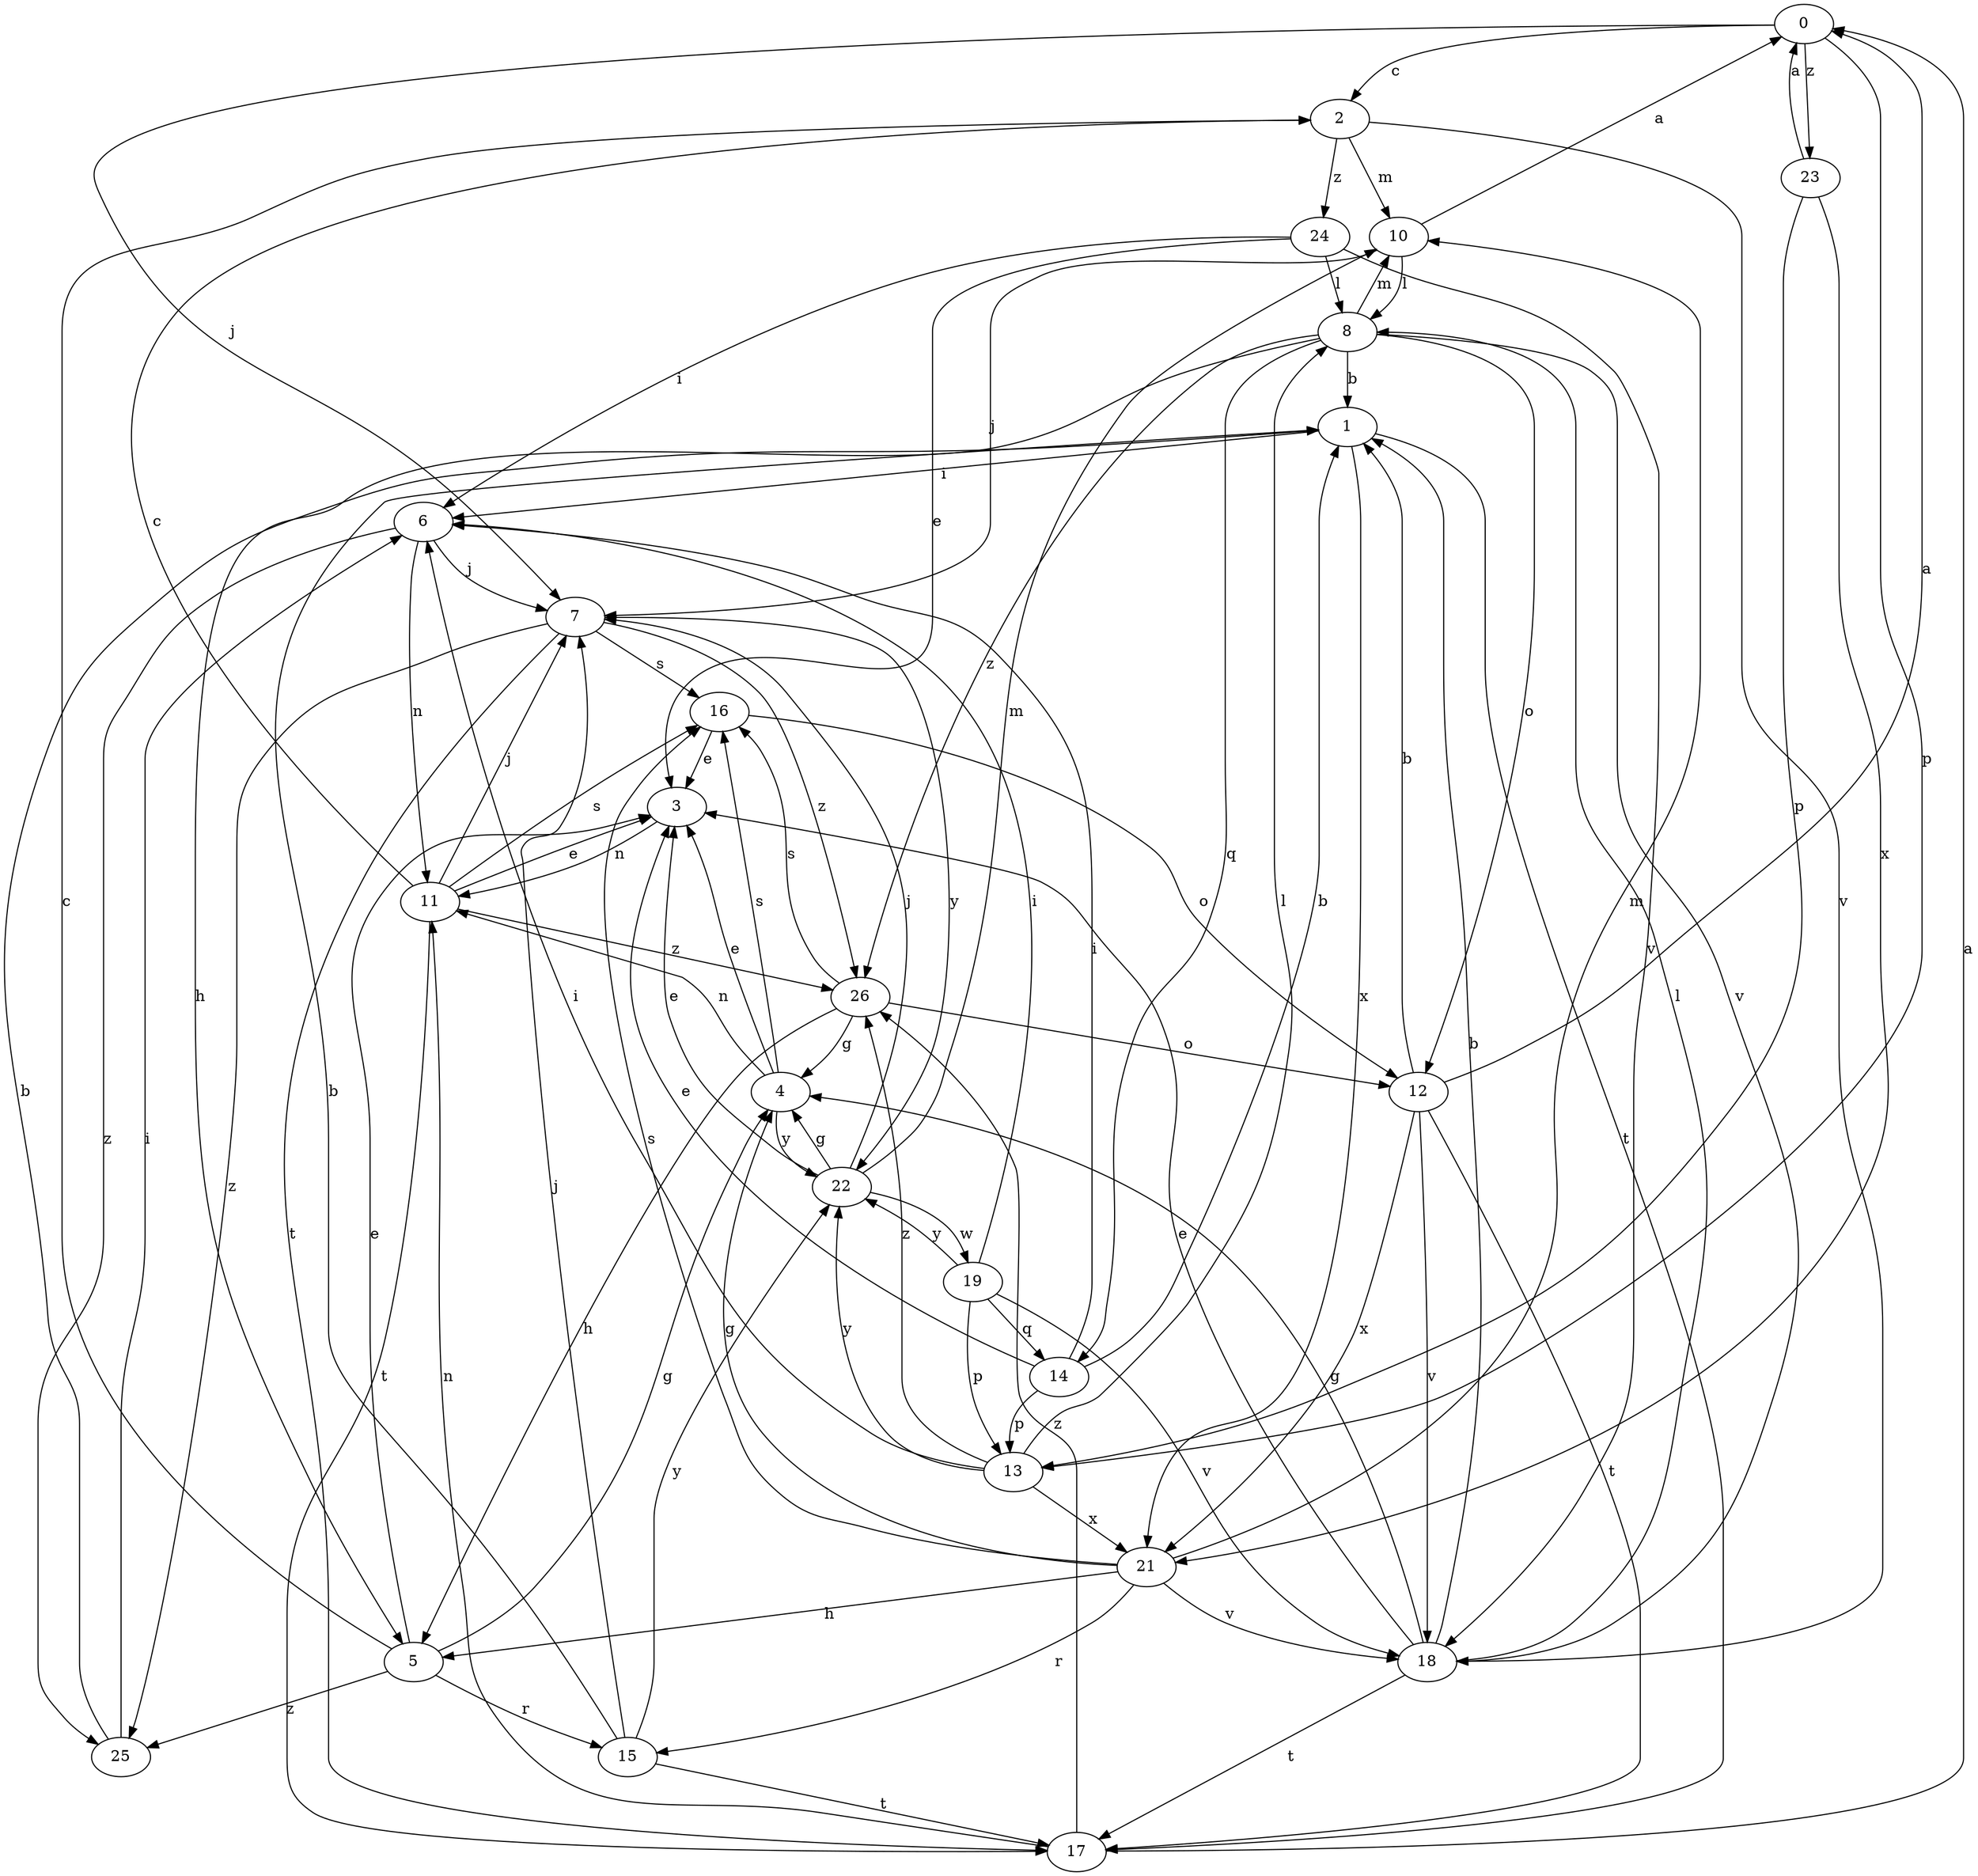 strict digraph  {
0;
1;
2;
3;
4;
5;
6;
7;
8;
10;
11;
12;
13;
14;
15;
16;
17;
18;
19;
21;
22;
23;
24;
25;
26;
0 -> 2  [label=c];
0 -> 7  [label=j];
0 -> 13  [label=p];
0 -> 23  [label=z];
1 -> 6  [label=i];
1 -> 17  [label=t];
1 -> 21  [label=x];
2 -> 10  [label=m];
2 -> 18  [label=v];
2 -> 24  [label=z];
3 -> 11  [label=n];
4 -> 3  [label=e];
4 -> 11  [label=n];
4 -> 16  [label=s];
4 -> 22  [label=y];
5 -> 2  [label=c];
5 -> 3  [label=e];
5 -> 4  [label=g];
5 -> 15  [label=r];
5 -> 25  [label=z];
6 -> 7  [label=j];
6 -> 11  [label=n];
6 -> 25  [label=z];
7 -> 16  [label=s];
7 -> 17  [label=t];
7 -> 22  [label=y];
7 -> 25  [label=z];
7 -> 26  [label=z];
8 -> 1  [label=b];
8 -> 5  [label=h];
8 -> 10  [label=m];
8 -> 12  [label=o];
8 -> 14  [label=q];
8 -> 18  [label=v];
8 -> 26  [label=z];
10 -> 0  [label=a];
10 -> 7  [label=j];
10 -> 8  [label=l];
11 -> 2  [label=c];
11 -> 3  [label=e];
11 -> 7  [label=j];
11 -> 16  [label=s];
11 -> 17  [label=t];
11 -> 26  [label=z];
12 -> 0  [label=a];
12 -> 1  [label=b];
12 -> 17  [label=t];
12 -> 18  [label=v];
12 -> 21  [label=x];
13 -> 6  [label=i];
13 -> 8  [label=l];
13 -> 21  [label=x];
13 -> 22  [label=y];
13 -> 26  [label=z];
14 -> 1  [label=b];
14 -> 3  [label=e];
14 -> 6  [label=i];
14 -> 13  [label=p];
15 -> 1  [label=b];
15 -> 7  [label=j];
15 -> 17  [label=t];
15 -> 22  [label=y];
16 -> 3  [label=e];
16 -> 12  [label=o];
17 -> 0  [label=a];
17 -> 11  [label=n];
17 -> 26  [label=z];
18 -> 1  [label=b];
18 -> 3  [label=e];
18 -> 4  [label=g];
18 -> 8  [label=l];
18 -> 17  [label=t];
19 -> 6  [label=i];
19 -> 13  [label=p];
19 -> 14  [label=q];
19 -> 18  [label=v];
19 -> 22  [label=y];
21 -> 4  [label=g];
21 -> 5  [label=h];
21 -> 10  [label=m];
21 -> 15  [label=r];
21 -> 16  [label=s];
21 -> 18  [label=v];
22 -> 3  [label=e];
22 -> 4  [label=g];
22 -> 7  [label=j];
22 -> 10  [label=m];
22 -> 19  [label=w];
23 -> 0  [label=a];
23 -> 13  [label=p];
23 -> 21  [label=x];
24 -> 3  [label=e];
24 -> 6  [label=i];
24 -> 8  [label=l];
24 -> 18  [label=v];
25 -> 1  [label=b];
25 -> 6  [label=i];
26 -> 4  [label=g];
26 -> 5  [label=h];
26 -> 12  [label=o];
26 -> 16  [label=s];
}
